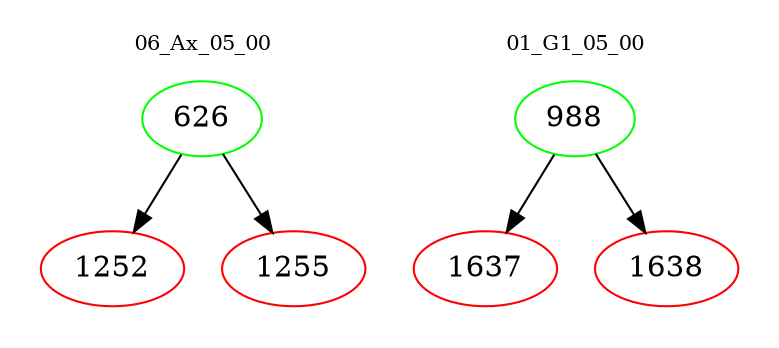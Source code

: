 digraph{
subgraph cluster_0 {
color = white
label = "06_Ax_05_00";
fontsize=10;
T0_626 [label="626", color="green"]
T0_626 -> T0_1252 [color="black"]
T0_1252 [label="1252", color="red"]
T0_626 -> T0_1255 [color="black"]
T0_1255 [label="1255", color="red"]
}
subgraph cluster_1 {
color = white
label = "01_G1_05_00";
fontsize=10;
T1_988 [label="988", color="green"]
T1_988 -> T1_1637 [color="black"]
T1_1637 [label="1637", color="red"]
T1_988 -> T1_1638 [color="black"]
T1_1638 [label="1638", color="red"]
}
}
